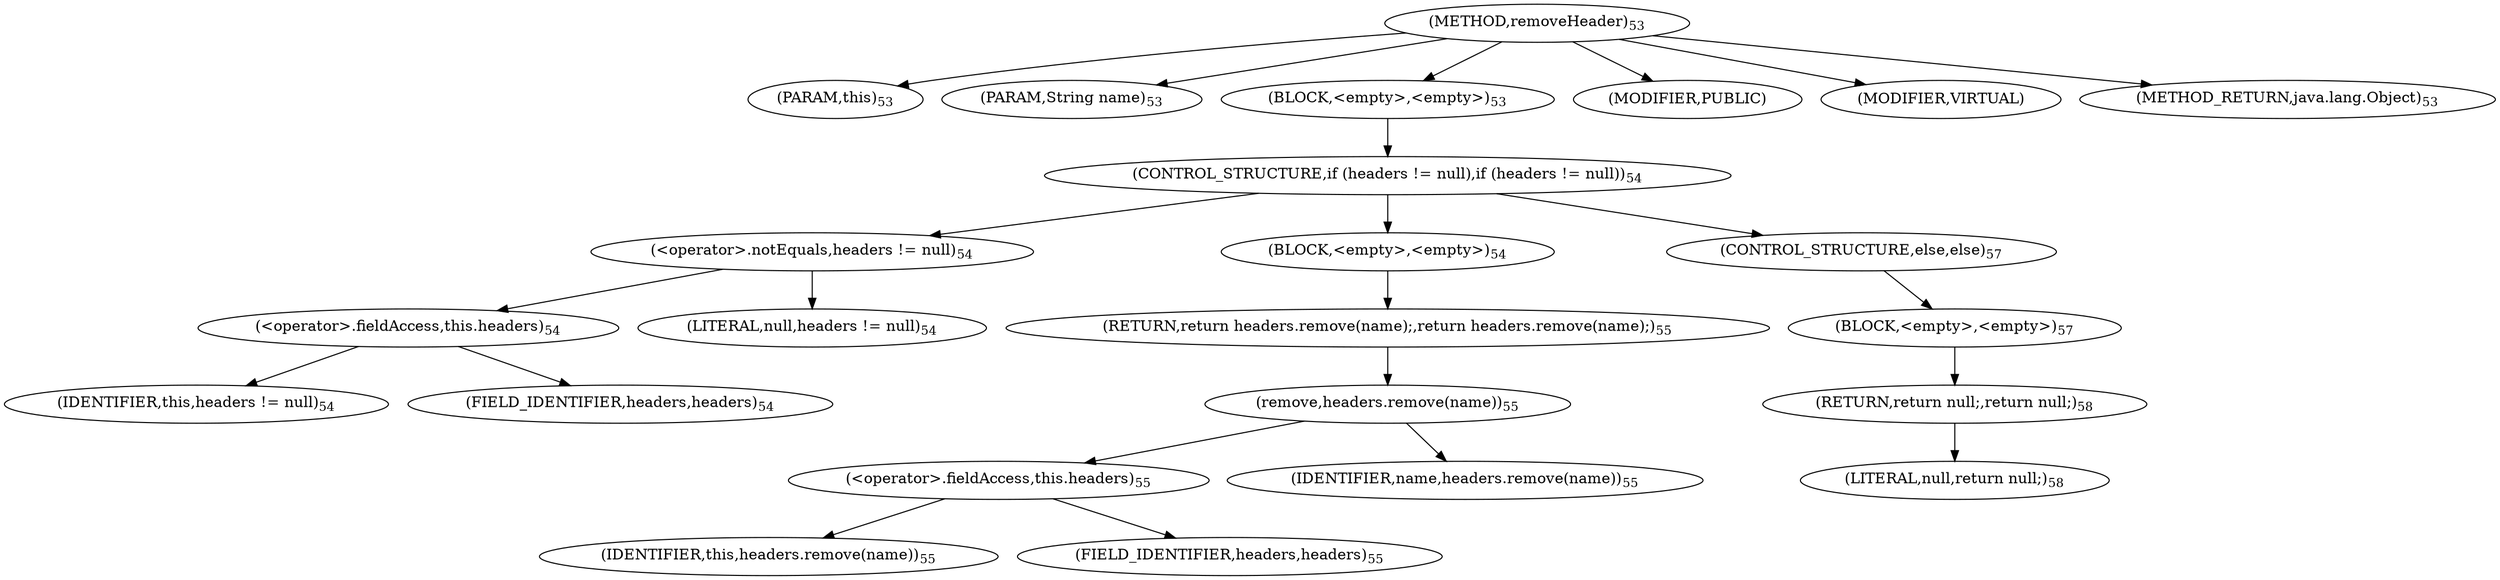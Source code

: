 digraph "removeHeader" {  
"99" [label = <(METHOD,removeHeader)<SUB>53</SUB>> ]
"100" [label = <(PARAM,this)<SUB>53</SUB>> ]
"101" [label = <(PARAM,String name)<SUB>53</SUB>> ]
"102" [label = <(BLOCK,&lt;empty&gt;,&lt;empty&gt;)<SUB>53</SUB>> ]
"103" [label = <(CONTROL_STRUCTURE,if (headers != null),if (headers != null))<SUB>54</SUB>> ]
"104" [label = <(&lt;operator&gt;.notEquals,headers != null)<SUB>54</SUB>> ]
"105" [label = <(&lt;operator&gt;.fieldAccess,this.headers)<SUB>54</SUB>> ]
"106" [label = <(IDENTIFIER,this,headers != null)<SUB>54</SUB>> ]
"107" [label = <(FIELD_IDENTIFIER,headers,headers)<SUB>54</SUB>> ]
"108" [label = <(LITERAL,null,headers != null)<SUB>54</SUB>> ]
"109" [label = <(BLOCK,&lt;empty&gt;,&lt;empty&gt;)<SUB>54</SUB>> ]
"110" [label = <(RETURN,return headers.remove(name);,return headers.remove(name);)<SUB>55</SUB>> ]
"111" [label = <(remove,headers.remove(name))<SUB>55</SUB>> ]
"112" [label = <(&lt;operator&gt;.fieldAccess,this.headers)<SUB>55</SUB>> ]
"113" [label = <(IDENTIFIER,this,headers.remove(name))<SUB>55</SUB>> ]
"114" [label = <(FIELD_IDENTIFIER,headers,headers)<SUB>55</SUB>> ]
"115" [label = <(IDENTIFIER,name,headers.remove(name))<SUB>55</SUB>> ]
"116" [label = <(CONTROL_STRUCTURE,else,else)<SUB>57</SUB>> ]
"117" [label = <(BLOCK,&lt;empty&gt;,&lt;empty&gt;)<SUB>57</SUB>> ]
"118" [label = <(RETURN,return null;,return null;)<SUB>58</SUB>> ]
"119" [label = <(LITERAL,null,return null;)<SUB>58</SUB>> ]
"120" [label = <(MODIFIER,PUBLIC)> ]
"121" [label = <(MODIFIER,VIRTUAL)> ]
"122" [label = <(METHOD_RETURN,java.lang.Object)<SUB>53</SUB>> ]
  "99" -> "100" 
  "99" -> "101" 
  "99" -> "102" 
  "99" -> "120" 
  "99" -> "121" 
  "99" -> "122" 
  "102" -> "103" 
  "103" -> "104" 
  "103" -> "109" 
  "103" -> "116" 
  "104" -> "105" 
  "104" -> "108" 
  "105" -> "106" 
  "105" -> "107" 
  "109" -> "110" 
  "110" -> "111" 
  "111" -> "112" 
  "111" -> "115" 
  "112" -> "113" 
  "112" -> "114" 
  "116" -> "117" 
  "117" -> "118" 
  "118" -> "119" 
}
